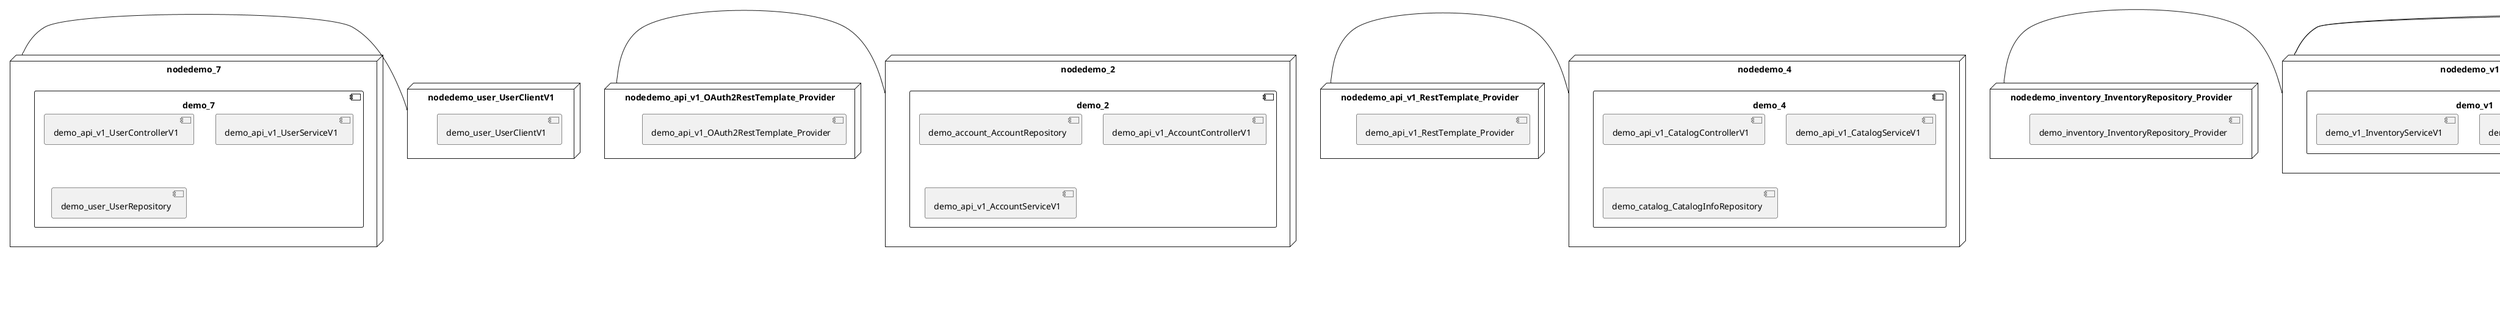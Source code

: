 @startuml
skinparam fixCircleLabelOverlapping true
skinparam componentStyle uml2
node nodedemo {
component demo {
[DatabaseInitializer] [[kbastani-spring-cloud-event-sourcing-example.system#_9R5X4M-UEe6xSIyweozYhA]]
[demo_api_v1_OrderControllerV1] [[kbastani-spring-cloud-event-sourcing-example.system#_9R5X4M-UEe6xSIyweozYhA]]
[demo_api_v1_OrderServiceV1] [[kbastani-spring-cloud-event-sourcing-example.system#_9R5X4M-UEe6xSIyweozYhA]]
[demo_config_DatabaseInitializer] [[kbastani-spring-cloud-event-sourcing-example.system#_9R5X4M-UEe6xSIyweozYhA]]
[demo_invoice_InvoiceRepository] [[kbastani-spring-cloud-event-sourcing-example.system#_9R5X4M-UEe6xSIyweozYhA]]
[demo_order_OrderEventRepository] [[kbastani-spring-cloud-event-sourcing-example.system#_9R5X4M-UEe6xSIyweozYhA]]
[demo_order_OrderRepository] [[kbastani-spring-cloud-event-sourcing-example.system#_9R5X4M-UEe6xSIyweozYhA]]
}
}
node nodedemo_2 {
component demo_2 {
[demo_account_AccountRepository] [[kbastani-spring-cloud-event-sourcing-example.system#_9R5X4M-UEe6xSIyweozYhA]]
[demo_api_v1_AccountControllerV1] [[kbastani-spring-cloud-event-sourcing-example.system#_9R5X4M-UEe6xSIyweozYhA]]
[demo_api_v1_AccountServiceV1] [[kbastani-spring-cloud-event-sourcing-example.system#_9R5X4M-UEe6xSIyweozYhA]]
}
}
node nodedemo_3 {
component demo_3 {
[demo_UserController] [[kbastani-spring-cloud-event-sourcing-example.system#_9R5X4M-UEe6xSIyweozYhA]]
[demo_UserRepository] [[kbastani-spring-cloud-event-sourcing-example.system#_9R5X4M-UEe6xSIyweozYhA]]
[demo_UserService] [[kbastani-spring-cloud-event-sourcing-example.system#_9R5X4M-UEe6xSIyweozYhA]]
[demo_login_UserController] [[kbastani-spring-cloud-event-sourcing-example.system#_9R5X4M-UEe6xSIyweozYhA]]
}
}
node nodedemo_4 {
component demo_4 {
[demo_api_v1_CatalogControllerV1] [[kbastani-spring-cloud-event-sourcing-example.system#_9R5X4M-UEe6xSIyweozYhA]]
[demo_api_v1_CatalogServiceV1] [[kbastani-spring-cloud-event-sourcing-example.system#_9R5X4M-UEe6xSIyweozYhA]]
[demo_catalog_CatalogInfoRepository] [[kbastani-spring-cloud-event-sourcing-example.system#_9R5X4M-UEe6xSIyweozYhA]]
}
}
node nodedemo_5 {
component demo_5 {
[demo_api_v1_ShoppingCartControllerV1] [[kbastani-spring-cloud-event-sourcing-example.system#_9R5X4M-UEe6xSIyweozYhA]]
[demo_api_v1_ShoppingCartServiceV1] [[kbastani-spring-cloud-event-sourcing-example.system#_9R5X4M-UEe6xSIyweozYhA]]
[demo_cart_CartEventRepository] [[kbastani-spring-cloud-event-sourcing-example.system#_9R5X4M-UEe6xSIyweozYhA]]
}
}
node nodedemo_6 {
component demo_6 {
}
}
node nodedemo_7 {
component demo_7 {
[demo_api_v1_UserControllerV1] [[kbastani-spring-cloud-event-sourcing-example.system#_9R5X4M-UEe6xSIyweozYhA]]
[demo_api_v1_UserServiceV1] [[kbastani-spring-cloud-event-sourcing-example.system#_9R5X4M-UEe6xSIyweozYhA]]
[demo_user_UserRepository] [[kbastani-spring-cloud-event-sourcing-example.system#_9R5X4M-UEe6xSIyweozYhA]]
}
}
node nodedemo_v1 {
component demo_v1 {
[demo_v1_InventoryControllerV1] [[kbastani-spring-cloud-event-sourcing-example.system#_9R5X4M-UEe6xSIyweozYhA]]
[demo_v1_InventoryServiceV1] [[kbastani-spring-cloud-event-sourcing-example.system#_9R5X4M-UEe6xSIyweozYhA]]
}
}
node nodedemo_api_v1_OAuth2RestTemplate_Provider {
[demo_api_v1_OAuth2RestTemplate_Provider] [[kbastani-spring-cloud-event-sourcing-example.system#_9R5X4M-UEe6xSIyweozYhA]]
}
node nodedemo_api_v1_RestTemplate_Provider {
[demo_api_v1_RestTemplate_Provider] [[kbastani-spring-cloud-event-sourcing-example.system#_9R5X4M-UEe6xSIyweozYhA]]
}
node nodedemo_inventory_InventoryRepository_Provider {
[demo_inventory_InventoryRepository_Provider] [[kbastani-spring-cloud-event-sourcing-example.system#_9R5X4M-UEe6xSIyweozYhA]]
}
node nodedemo_login_AuthenticationManager_Provider {
[demo_login_AuthenticationManager_Provider] [[kbastani-spring-cloud-event-sourcing-example.system#_9R5X4M-UEe6xSIyweozYhA]]
}
node nodedemo_login_ClientDetailsService_Provider {
[demo_login_ClientDetailsService_Provider] [[kbastani-spring-cloud-event-sourcing-example.system#_9R5X4M-UEe6xSIyweozYhA]]
}
node nodedemo_login_HttpSessionSecurityContextRepository_Provider {
[demo_login_HttpSessionSecurityContextRepository_Provider] [[kbastani-spring-cloud-event-sourcing-example.system#_9R5X4M-UEe6xSIyweozYhA]]
}
node nodedemo_login_LoginController {
[demo_login_LoginController] [[kbastani-spring-cloud-event-sourcing-example.system#_9R5X4M-UEe6xSIyweozYhA]]
}
node nodedemo_product_ProductRepository_Provider {
[demo_product_ProductRepository_Provider] [[kbastani-spring-cloud-event-sourcing-example.system#_9R5X4M-UEe6xSIyweozYhA]]
}
node nodedemo_user_UserClientV1 {
[demo_user_UserClientV1] [[kbastani-spring-cloud-event-sourcing-example.system#_9R5X4M-UEe6xSIyweozYhA]]
}
node nodedemo_v1_Session_Provider {
[demo_v1_Session_Provider] [[kbastani-spring-cloud-event-sourcing-example.system#_9R5X4M-UEe6xSIyweozYhA]]
}
[nodedemo_7] - [nodedemo_user_UserClientV1]
[nodedemo_api_v1_OAuth2RestTemplate_Provider] - [nodedemo_2]
[nodedemo_api_v1_RestTemplate_Provider] - [nodedemo_4]
[nodedemo_inventory_InventoryRepository_Provider] - [nodedemo_v1]
[nodedemo_login_AuthenticationManager_Provider] - [nodedemo_login_LoginController]
[nodedemo_login_ClientDetailsService_Provider] - [nodedemo_login_LoginController]
[nodedemo_login_HttpSessionSecurityContextRepository_Provider] - [nodedemo_login_LoginController]
[nodedemo_product_ProductRepository_Provider] - [nodedemo_v1]
[nodedemo_v1_Session_Provider] - [nodedemo_v1]

@enduml
